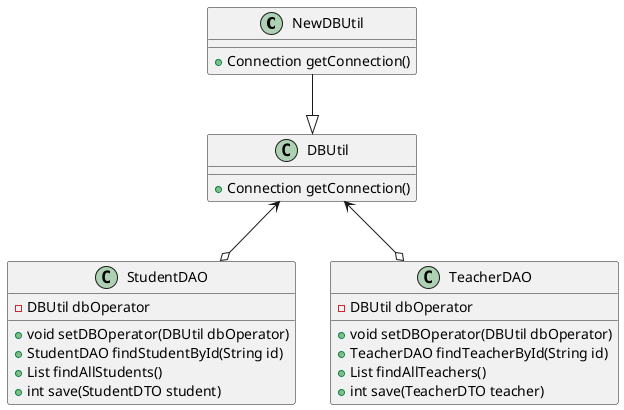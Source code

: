 @startuml 

skinparam DefaultFontName PingFangSC-Regular

class NewDBUtil {
    + Connection getConnection()
}

class DBUtil {
    + Connection getConnection()
}

class StudentDAO {
    - DBUtil dbOperator
    + void setDBOperator(DBUtil dbOperator)
    + StudentDAO findStudentById(String id)
    + List findAllStudents()
    + int save(StudentDTO student)
}

class TeacherDAO{
    - DBUtil dbOperator
    + void setDBOperator(DBUtil dbOperator)
    + TeacherDAO findTeacherById(String id)
    + List findAllTeachers()
    + int save(TeacherDTO teacher)
}

NewDBUtil -down-|> DBUtil
StudentDAO o-up-> DBUtil
TeacherDAO o-up-> DBUtil

@enduml